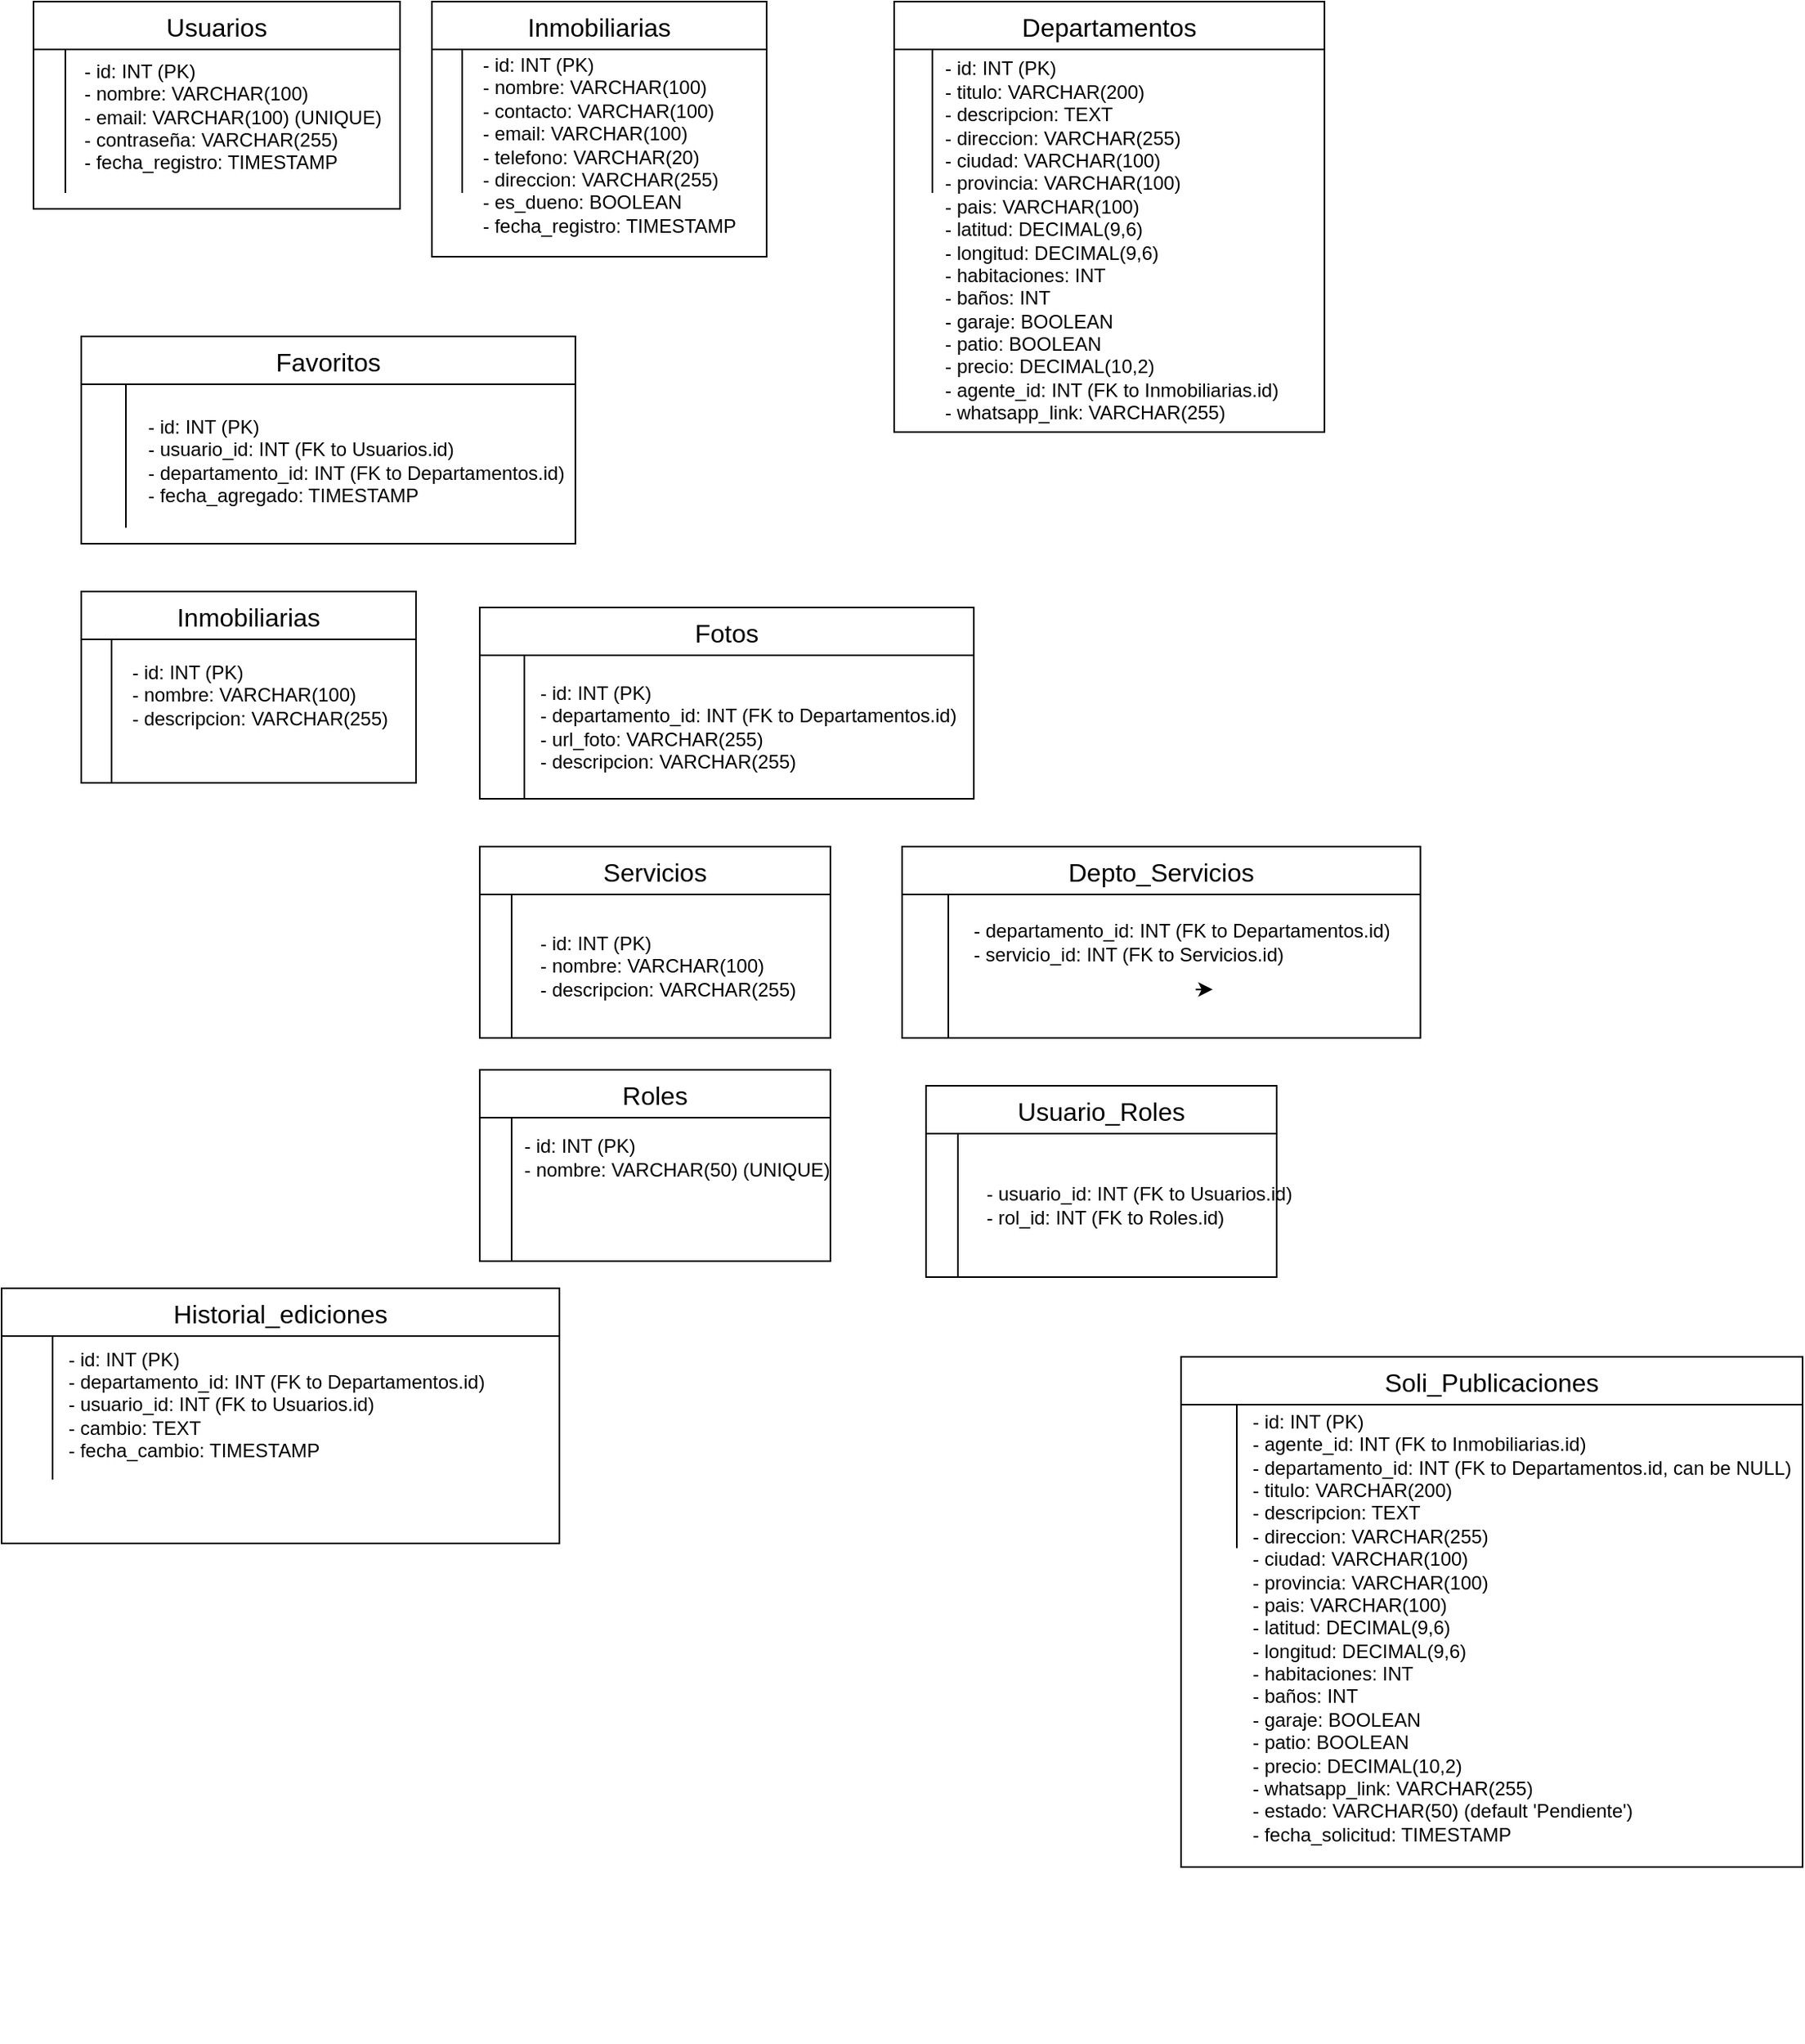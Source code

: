 <mxfile version="24.4.13" type="github">
  <diagram name="Página-1" id="FBLGv1hv-2mMswPloxH5">
    <mxGraphModel dx="464" dy="526" grid="1" gridSize="10" guides="1" tooltips="1" connect="1" arrows="1" fold="1" page="1" pageScale="1" pageWidth="1169" pageHeight="1654" math="0" shadow="0">
      <root>
        <mxCell id="0" />
        <mxCell id="1" parent="0" />
        <mxCell id="qOKPLslwm29kg5f4DnjJ-23" value="" style="group" vertex="1" connectable="0" parent="1">
          <mxGeometry x="40" y="20" width="230" height="130" as="geometry" />
        </mxCell>
        <mxCell id="qOKPLslwm29kg5f4DnjJ-2" value="Usuarios" style="shape=table;startSize=30;container=1;collapsible=0;childLayout=tableLayout;fixedRows=1;rowLines=0;fontStyle=0;strokeColor=default;fontSize=16;" vertex="1" parent="qOKPLslwm29kg5f4DnjJ-23">
          <mxGeometry width="230" height="130" as="geometry" />
        </mxCell>
        <mxCell id="qOKPLslwm29kg5f4DnjJ-3" value="" style="shape=tableRow;horizontal=0;startSize=0;swimlaneHead=0;swimlaneBody=0;top=0;left=0;bottom=0;right=0;collapsible=0;dropTarget=0;fillColor=none;points=[[0,0.5],[1,0.5]];portConstraint=eastwest;strokeColor=inherit;fontSize=16;" vertex="1" parent="qOKPLslwm29kg5f4DnjJ-2">
          <mxGeometry y="30" width="230" height="30" as="geometry" />
        </mxCell>
        <mxCell id="qOKPLslwm29kg5f4DnjJ-4" value="" style="shape=partialRectangle;html=1;whiteSpace=wrap;connectable=0;fillColor=none;top=0;left=0;bottom=0;right=0;overflow=hidden;pointerEvents=1;strokeColor=inherit;fontSize=16;" vertex="1" parent="qOKPLslwm29kg5f4DnjJ-3">
          <mxGeometry width="20" height="30" as="geometry">
            <mxRectangle width="20" height="30" as="alternateBounds" />
          </mxGeometry>
        </mxCell>
        <mxCell id="qOKPLslwm29kg5f4DnjJ-5" value="" style="shape=partialRectangle;html=1;whiteSpace=wrap;connectable=0;fillColor=none;top=0;left=0;bottom=0;right=0;align=left;spacingLeft=6;overflow=hidden;strokeColor=inherit;fontSize=16;" vertex="1" parent="qOKPLslwm29kg5f4DnjJ-3">
          <mxGeometry x="20" width="210" height="30" as="geometry">
            <mxRectangle width="210" height="30" as="alternateBounds" />
          </mxGeometry>
        </mxCell>
        <mxCell id="qOKPLslwm29kg5f4DnjJ-6" value="" style="shape=tableRow;horizontal=0;startSize=0;swimlaneHead=0;swimlaneBody=0;top=0;left=0;bottom=0;right=0;collapsible=0;dropTarget=0;fillColor=none;points=[[0,0.5],[1,0.5]];portConstraint=eastwest;strokeColor=inherit;fontSize=16;" vertex="1" parent="qOKPLslwm29kg5f4DnjJ-2">
          <mxGeometry y="60" width="230" height="30" as="geometry" />
        </mxCell>
        <mxCell id="qOKPLslwm29kg5f4DnjJ-7" value="" style="shape=partialRectangle;html=1;whiteSpace=wrap;connectable=0;fillColor=none;top=0;left=0;bottom=0;right=0;overflow=hidden;strokeColor=inherit;fontSize=16;" vertex="1" parent="qOKPLslwm29kg5f4DnjJ-6">
          <mxGeometry width="20" height="30" as="geometry">
            <mxRectangle width="20" height="30" as="alternateBounds" />
          </mxGeometry>
        </mxCell>
        <mxCell id="qOKPLslwm29kg5f4DnjJ-8" value="" style="shape=partialRectangle;html=1;whiteSpace=wrap;connectable=0;fillColor=none;top=0;left=0;bottom=0;right=0;align=left;spacingLeft=6;overflow=hidden;strokeColor=inherit;fontSize=16;" vertex="1" parent="qOKPLslwm29kg5f4DnjJ-6">
          <mxGeometry x="20" width="210" height="30" as="geometry">
            <mxRectangle width="210" height="30" as="alternateBounds" />
          </mxGeometry>
        </mxCell>
        <mxCell id="qOKPLslwm29kg5f4DnjJ-9" value="" style="shape=tableRow;horizontal=0;startSize=0;swimlaneHead=0;swimlaneBody=0;top=0;left=0;bottom=0;right=0;collapsible=0;dropTarget=0;fillColor=none;points=[[0,0.5],[1,0.5]];portConstraint=eastwest;strokeColor=inherit;fontSize=16;" vertex="1" parent="qOKPLslwm29kg5f4DnjJ-2">
          <mxGeometry y="90" width="230" height="30" as="geometry" />
        </mxCell>
        <mxCell id="qOKPLslwm29kg5f4DnjJ-10" value="" style="shape=partialRectangle;html=1;whiteSpace=wrap;connectable=0;fillColor=none;top=0;left=0;bottom=0;right=0;overflow=hidden;strokeColor=inherit;fontSize=16;" vertex="1" parent="qOKPLslwm29kg5f4DnjJ-9">
          <mxGeometry width="20" height="30" as="geometry">
            <mxRectangle width="20" height="30" as="alternateBounds" />
          </mxGeometry>
        </mxCell>
        <mxCell id="qOKPLslwm29kg5f4DnjJ-11" value="" style="shape=partialRectangle;html=1;whiteSpace=wrap;connectable=0;fillColor=none;top=0;left=0;bottom=0;right=0;align=left;spacingLeft=6;overflow=hidden;strokeColor=inherit;fontSize=16;" vertex="1" parent="qOKPLslwm29kg5f4DnjJ-9">
          <mxGeometry x="20" width="210" height="30" as="geometry">
            <mxRectangle width="210" height="30" as="alternateBounds" />
          </mxGeometry>
        </mxCell>
        <mxCell id="qOKPLslwm29kg5f4DnjJ-12" value="&lt;div style=&quot;text-align: justify;&quot;&gt;&lt;br&gt;&lt;/div&gt;&lt;span class=&quot;hljs-deletion&quot;&gt;&lt;div style=&quot;text-align: justify;&quot;&gt;&lt;span style=&quot;background-color: initial;&quot;&gt;- id: INT (PK)&lt;/span&gt;&lt;/div&gt;&lt;/span&gt;&lt;span class=&quot;hljs-deletion&quot;&gt;&lt;div style=&quot;text-align: justify;&quot;&gt;&lt;span style=&quot;background-color: initial;&quot;&gt;- nombre: VARCHAR(100)&lt;/span&gt;&lt;/div&gt;&lt;/span&gt;&lt;span class=&quot;hljs-deletion&quot;&gt;&lt;div style=&quot;text-align: justify;&quot;&gt;&lt;span style=&quot;background-color: initial;&quot;&gt;- email: VARCHAR(100) (UNIQUE)&lt;/span&gt;&lt;/div&gt;&lt;/span&gt;&lt;span class=&quot;hljs-deletion&quot;&gt;&lt;div style=&quot;text-align: justify;&quot;&gt;&lt;span style=&quot;background-color: initial;&quot;&gt;- contraseña: VARCHAR(255)&lt;/span&gt;&lt;/div&gt;&lt;/span&gt;&lt;span class=&quot;hljs-deletion&quot;&gt;&lt;div style=&quot;text-align: justify;&quot;&gt;&lt;span style=&quot;background-color: initial;&quot;&gt;- fecha_registro: TIMESTAMP&lt;/span&gt;&lt;/div&gt;&lt;/span&gt;" style="text;html=1;align=left;verticalAlign=middle;whiteSpace=wrap;rounded=0;" vertex="1" parent="qOKPLslwm29kg5f4DnjJ-23">
          <mxGeometry x="30" y="15" width="190" height="100" as="geometry" />
        </mxCell>
        <mxCell id="qOKPLslwm29kg5f4DnjJ-24" value="" style="group" vertex="1" connectable="0" parent="1">
          <mxGeometry x="290" y="20" width="210" height="260" as="geometry" />
        </mxCell>
        <mxCell id="qOKPLslwm29kg5f4DnjJ-36" value="" style="group" vertex="1" connectable="0" parent="qOKPLslwm29kg5f4DnjJ-24">
          <mxGeometry width="210" height="160" as="geometry" />
        </mxCell>
        <mxCell id="qOKPLslwm29kg5f4DnjJ-25" value="Inmobiliarias" style="shape=table;startSize=30;container=1;collapsible=0;childLayout=tableLayout;fixedRows=1;rowLines=0;fontStyle=0;strokeColor=default;fontSize=16;" vertex="1" parent="qOKPLslwm29kg5f4DnjJ-36">
          <mxGeometry width="210" height="160" as="geometry" />
        </mxCell>
        <mxCell id="qOKPLslwm29kg5f4DnjJ-26" value="" style="shape=tableRow;horizontal=0;startSize=0;swimlaneHead=0;swimlaneBody=0;top=0;left=0;bottom=0;right=0;collapsible=0;dropTarget=0;fillColor=none;points=[[0,0.5],[1,0.5]];portConstraint=eastwest;strokeColor=inherit;fontSize=16;" vertex="1" parent="qOKPLslwm29kg5f4DnjJ-25">
          <mxGeometry y="30" width="210" height="30" as="geometry" />
        </mxCell>
        <mxCell id="qOKPLslwm29kg5f4DnjJ-27" value="" style="shape=partialRectangle;html=1;whiteSpace=wrap;connectable=0;fillColor=none;top=0;left=0;bottom=0;right=0;overflow=hidden;pointerEvents=1;strokeColor=inherit;fontSize=16;" vertex="1" parent="qOKPLslwm29kg5f4DnjJ-26">
          <mxGeometry width="19" height="30" as="geometry">
            <mxRectangle width="19" height="30" as="alternateBounds" />
          </mxGeometry>
        </mxCell>
        <mxCell id="qOKPLslwm29kg5f4DnjJ-28" value="" style="shape=partialRectangle;html=1;whiteSpace=wrap;connectable=0;fillColor=none;top=0;left=0;bottom=0;right=0;align=left;spacingLeft=6;overflow=hidden;strokeColor=inherit;fontSize=16;" vertex="1" parent="qOKPLslwm29kg5f4DnjJ-26">
          <mxGeometry x="19" width="191" height="30" as="geometry">
            <mxRectangle width="191" height="30" as="alternateBounds" />
          </mxGeometry>
        </mxCell>
        <mxCell id="qOKPLslwm29kg5f4DnjJ-29" value="" style="shape=tableRow;horizontal=0;startSize=0;swimlaneHead=0;swimlaneBody=0;top=0;left=0;bottom=0;right=0;collapsible=0;dropTarget=0;fillColor=none;points=[[0,0.5],[1,0.5]];portConstraint=eastwest;strokeColor=inherit;fontSize=16;" vertex="1" parent="qOKPLslwm29kg5f4DnjJ-25">
          <mxGeometry y="60" width="210" height="30" as="geometry" />
        </mxCell>
        <mxCell id="qOKPLslwm29kg5f4DnjJ-30" value="" style="shape=partialRectangle;html=1;whiteSpace=wrap;connectable=0;fillColor=none;top=0;left=0;bottom=0;right=0;overflow=hidden;strokeColor=inherit;fontSize=16;" vertex="1" parent="qOKPLslwm29kg5f4DnjJ-29">
          <mxGeometry width="19" height="30" as="geometry">
            <mxRectangle width="19" height="30" as="alternateBounds" />
          </mxGeometry>
        </mxCell>
        <mxCell id="qOKPLslwm29kg5f4DnjJ-31" value="" style="shape=partialRectangle;html=1;whiteSpace=wrap;connectable=0;fillColor=none;top=0;left=0;bottom=0;right=0;align=left;spacingLeft=6;overflow=hidden;strokeColor=inherit;fontSize=16;" vertex="1" parent="qOKPLslwm29kg5f4DnjJ-29">
          <mxGeometry x="19" width="191" height="30" as="geometry">
            <mxRectangle width="191" height="30" as="alternateBounds" />
          </mxGeometry>
        </mxCell>
        <mxCell id="qOKPLslwm29kg5f4DnjJ-32" value="" style="shape=tableRow;horizontal=0;startSize=0;swimlaneHead=0;swimlaneBody=0;top=0;left=0;bottom=0;right=0;collapsible=0;dropTarget=0;fillColor=none;points=[[0,0.5],[1,0.5]];portConstraint=eastwest;strokeColor=inherit;fontSize=16;" vertex="1" parent="qOKPLslwm29kg5f4DnjJ-25">
          <mxGeometry y="90" width="210" height="30" as="geometry" />
        </mxCell>
        <mxCell id="qOKPLslwm29kg5f4DnjJ-33" value="" style="shape=partialRectangle;html=1;whiteSpace=wrap;connectable=0;fillColor=none;top=0;left=0;bottom=0;right=0;overflow=hidden;strokeColor=inherit;fontSize=16;" vertex="1" parent="qOKPLslwm29kg5f4DnjJ-32">
          <mxGeometry width="19" height="30" as="geometry">
            <mxRectangle width="19" height="30" as="alternateBounds" />
          </mxGeometry>
        </mxCell>
        <mxCell id="qOKPLslwm29kg5f4DnjJ-34" value="" style="shape=partialRectangle;html=1;whiteSpace=wrap;connectable=0;fillColor=none;top=0;left=0;bottom=0;right=0;align=left;spacingLeft=6;overflow=hidden;strokeColor=inherit;fontSize=16;" vertex="1" parent="qOKPLslwm29kg5f4DnjJ-32">
          <mxGeometry x="19" width="191" height="30" as="geometry">
            <mxRectangle width="191" height="30" as="alternateBounds" />
          </mxGeometry>
        </mxCell>
        <mxCell id="qOKPLslwm29kg5f4DnjJ-35" value="&lt;div style=&quot;text-align: justify;&quot;&gt;&lt;span class=&quot;hljs-deletion&quot;&gt;- id: INT (PK)&lt;/span&gt;&lt;br/&gt;&lt;span class=&quot;hljs-deletion&quot;&gt;- nombre: VARCHAR(100)&lt;/span&gt;&lt;br/&gt;&lt;span class=&quot;hljs-deletion&quot;&gt;- contacto: VARCHAR(100)&lt;/span&gt;&lt;br/&gt;&lt;span class=&quot;hljs-deletion&quot;&gt;- email: VARCHAR(100)&lt;/span&gt;&lt;br/&gt;&lt;span class=&quot;hljs-deletion&quot;&gt;- telefono: VARCHAR(20)&lt;/span&gt;&lt;br/&gt;&lt;span class=&quot;hljs-deletion&quot;&gt;- direccion: VARCHAR(255)&lt;/span&gt;&lt;br/&gt;&lt;span class=&quot;hljs-deletion&quot;&gt;- es_dueno: BOOLEAN&lt;/span&gt;&lt;br/&gt;&lt;span class=&quot;hljs-deletion&quot;&gt;- fecha_registro: TIMESTAMP&lt;/span&gt;&lt;br&gt;&lt;/div&gt;" style="text;html=1;align=left;verticalAlign=middle;whiteSpace=wrap;rounded=0;" vertex="1" parent="qOKPLslwm29kg5f4DnjJ-36">
          <mxGeometry x="30.001" y="30" width="173.478" height="120" as="geometry" />
        </mxCell>
        <mxCell id="qOKPLslwm29kg5f4DnjJ-37" value="" style="group" vertex="1" connectable="0" parent="1">
          <mxGeometry x="580" y="20" width="270" height="370" as="geometry" />
        </mxCell>
        <mxCell id="qOKPLslwm29kg5f4DnjJ-49" value="" style="group" vertex="1" connectable="0" parent="qOKPLslwm29kg5f4DnjJ-37">
          <mxGeometry width="270" height="280" as="geometry" />
        </mxCell>
        <mxCell id="qOKPLslwm29kg5f4DnjJ-38" value="Departamentos" style="shape=table;startSize=30;container=1;collapsible=0;childLayout=tableLayout;fixedRows=1;rowLines=0;fontStyle=0;strokeColor=default;fontSize=16;" vertex="1" parent="qOKPLslwm29kg5f4DnjJ-49">
          <mxGeometry width="270" height="270" as="geometry" />
        </mxCell>
        <mxCell id="qOKPLslwm29kg5f4DnjJ-39" value="" style="shape=tableRow;horizontal=0;startSize=0;swimlaneHead=0;swimlaneBody=0;top=0;left=0;bottom=0;right=0;collapsible=0;dropTarget=0;fillColor=none;points=[[0,0.5],[1,0.5]];portConstraint=eastwest;strokeColor=inherit;fontSize=16;" vertex="1" parent="qOKPLslwm29kg5f4DnjJ-38">
          <mxGeometry y="30" width="270" height="30" as="geometry" />
        </mxCell>
        <mxCell id="qOKPLslwm29kg5f4DnjJ-40" value="" style="shape=partialRectangle;html=1;whiteSpace=wrap;connectable=0;fillColor=none;top=0;left=0;bottom=0;right=0;overflow=hidden;pointerEvents=1;strokeColor=inherit;fontSize=16;" vertex="1" parent="qOKPLslwm29kg5f4DnjJ-39">
          <mxGeometry width="24" height="30" as="geometry">
            <mxRectangle width="24" height="30" as="alternateBounds" />
          </mxGeometry>
        </mxCell>
        <mxCell id="qOKPLslwm29kg5f4DnjJ-41" value="" style="shape=partialRectangle;html=1;whiteSpace=wrap;connectable=0;fillColor=none;top=0;left=0;bottom=0;right=0;align=left;spacingLeft=6;overflow=hidden;strokeColor=inherit;fontSize=16;" vertex="1" parent="qOKPLslwm29kg5f4DnjJ-39">
          <mxGeometry x="24" width="246" height="30" as="geometry">
            <mxRectangle width="246" height="30" as="alternateBounds" />
          </mxGeometry>
        </mxCell>
        <mxCell id="qOKPLslwm29kg5f4DnjJ-42" value="" style="shape=tableRow;horizontal=0;startSize=0;swimlaneHead=0;swimlaneBody=0;top=0;left=0;bottom=0;right=0;collapsible=0;dropTarget=0;fillColor=none;points=[[0,0.5],[1,0.5]];portConstraint=eastwest;strokeColor=inherit;fontSize=16;" vertex="1" parent="qOKPLslwm29kg5f4DnjJ-38">
          <mxGeometry y="60" width="270" height="30" as="geometry" />
        </mxCell>
        <mxCell id="qOKPLslwm29kg5f4DnjJ-43" value="" style="shape=partialRectangle;html=1;whiteSpace=wrap;connectable=0;fillColor=none;top=0;left=0;bottom=0;right=0;overflow=hidden;strokeColor=inherit;fontSize=16;" vertex="1" parent="qOKPLslwm29kg5f4DnjJ-42">
          <mxGeometry width="24" height="30" as="geometry">
            <mxRectangle width="24" height="30" as="alternateBounds" />
          </mxGeometry>
        </mxCell>
        <mxCell id="qOKPLslwm29kg5f4DnjJ-44" value="" style="shape=partialRectangle;html=1;whiteSpace=wrap;connectable=0;fillColor=none;top=0;left=0;bottom=0;right=0;align=left;spacingLeft=6;overflow=hidden;strokeColor=inherit;fontSize=16;" vertex="1" parent="qOKPLslwm29kg5f4DnjJ-42">
          <mxGeometry x="24" width="246" height="30" as="geometry">
            <mxRectangle width="246" height="30" as="alternateBounds" />
          </mxGeometry>
        </mxCell>
        <mxCell id="qOKPLslwm29kg5f4DnjJ-45" value="" style="shape=tableRow;horizontal=0;startSize=0;swimlaneHead=0;swimlaneBody=0;top=0;left=0;bottom=0;right=0;collapsible=0;dropTarget=0;fillColor=none;points=[[0,0.5],[1,0.5]];portConstraint=eastwest;strokeColor=inherit;fontSize=16;" vertex="1" parent="qOKPLslwm29kg5f4DnjJ-38">
          <mxGeometry y="90" width="270" height="30" as="geometry" />
        </mxCell>
        <mxCell id="qOKPLslwm29kg5f4DnjJ-46" value="" style="shape=partialRectangle;html=1;whiteSpace=wrap;connectable=0;fillColor=none;top=0;left=0;bottom=0;right=0;overflow=hidden;strokeColor=inherit;fontSize=16;" vertex="1" parent="qOKPLslwm29kg5f4DnjJ-45">
          <mxGeometry width="24" height="30" as="geometry">
            <mxRectangle width="24" height="30" as="alternateBounds" />
          </mxGeometry>
        </mxCell>
        <mxCell id="qOKPLslwm29kg5f4DnjJ-47" value="" style="shape=partialRectangle;html=1;whiteSpace=wrap;connectable=0;fillColor=none;top=0;left=0;bottom=0;right=0;align=left;spacingLeft=6;overflow=hidden;strokeColor=inherit;fontSize=16;" vertex="1" parent="qOKPLslwm29kg5f4DnjJ-45">
          <mxGeometry x="24" width="246" height="30" as="geometry">
            <mxRectangle width="246" height="30" as="alternateBounds" />
          </mxGeometry>
        </mxCell>
        <mxCell id="qOKPLslwm29kg5f4DnjJ-48" value="&lt;div style=&quot;text-align: justify;&quot;&gt;&lt;span class=&quot;hljs-deletion&quot;&gt;- id: INT (PK)&lt;/span&gt;&lt;br/&gt;&lt;span class=&quot;hljs-deletion&quot;&gt;- titulo: VARCHAR(200)&lt;/span&gt;&lt;br/&gt;&lt;span class=&quot;hljs-deletion&quot;&gt;- descripcion: TEXT&lt;/span&gt;&lt;br/&gt;&lt;span class=&quot;hljs-deletion&quot;&gt;- direccion: VARCHAR(255)&lt;/span&gt;&lt;br/&gt;&lt;span class=&quot;hljs-deletion&quot;&gt;- ciudad: VARCHAR(100)&lt;/span&gt;&lt;br/&gt;&lt;span class=&quot;hljs-deletion&quot;&gt;- provincia: VARCHAR(100)&lt;/span&gt;&lt;br/&gt;&lt;span class=&quot;hljs-deletion&quot;&gt;- pais: VARCHAR(100)&lt;/span&gt;&lt;br/&gt;&lt;span class=&quot;hljs-deletion&quot;&gt;- latitud: DECIMAL(9,6)&lt;/span&gt;&lt;br/&gt;&lt;span class=&quot;hljs-deletion&quot;&gt;- longitud: DECIMAL(9,6)&lt;/span&gt;&lt;br/&gt;&lt;span class=&quot;hljs-deletion&quot;&gt;- habitaciones: INT&lt;/span&gt;&lt;br/&gt;&lt;span class=&quot;hljs-deletion&quot;&gt;- baños: INT&lt;/span&gt;&lt;br/&gt;&lt;span class=&quot;hljs-deletion&quot;&gt;- garaje: BOOLEAN&lt;/span&gt;&lt;br/&gt;&lt;span class=&quot;hljs-deletion&quot;&gt;- patio: BOOLEAN&lt;/span&gt;&lt;br/&gt;&lt;span class=&quot;hljs-deletion&quot;&gt;- precio: DECIMAL(10,2)&lt;/span&gt;&lt;br/&gt;&lt;span class=&quot;hljs-deletion&quot;&gt;- agente_id: INT (FK to Inmobiliarias.id)&lt;/span&gt;&lt;br/&gt;&lt;span class=&quot;hljs-deletion&quot;&gt;- whatsapp_link: VARCHAR(255)&lt;/span&gt;&lt;br&gt;&lt;/div&gt;" style="text;html=1;align=left;verticalAlign=middle;whiteSpace=wrap;rounded=0;" vertex="1" parent="qOKPLslwm29kg5f4DnjJ-49">
          <mxGeometry x="30" y="20" width="240" height="260" as="geometry" />
        </mxCell>
        <mxCell id="qOKPLslwm29kg5f4DnjJ-50" value="" style="group" vertex="1" connectable="0" parent="1">
          <mxGeometry x="70" y="230" width="370" height="180" as="geometry" />
        </mxCell>
        <mxCell id="qOKPLslwm29kg5f4DnjJ-51" value="Favoritos" style="shape=table;startSize=30;container=1;collapsible=0;childLayout=tableLayout;fixedRows=1;rowLines=0;fontStyle=0;strokeColor=default;fontSize=16;" vertex="1" parent="qOKPLslwm29kg5f4DnjJ-50">
          <mxGeometry width="310" height="130" as="geometry" />
        </mxCell>
        <mxCell id="qOKPLslwm29kg5f4DnjJ-52" value="" style="shape=tableRow;horizontal=0;startSize=0;swimlaneHead=0;swimlaneBody=0;top=0;left=0;bottom=0;right=0;collapsible=0;dropTarget=0;fillColor=none;points=[[0,0.5],[1,0.5]];portConstraint=eastwest;strokeColor=inherit;fontSize=16;" vertex="1" parent="qOKPLslwm29kg5f4DnjJ-51">
          <mxGeometry y="30" width="310" height="30" as="geometry" />
        </mxCell>
        <mxCell id="qOKPLslwm29kg5f4DnjJ-53" value="" style="shape=partialRectangle;html=1;whiteSpace=wrap;connectable=0;fillColor=none;top=0;left=0;bottom=0;right=0;overflow=hidden;pointerEvents=1;strokeColor=inherit;fontSize=16;" vertex="1" parent="qOKPLslwm29kg5f4DnjJ-52">
          <mxGeometry width="28" height="30" as="geometry">
            <mxRectangle width="28" height="30" as="alternateBounds" />
          </mxGeometry>
        </mxCell>
        <mxCell id="qOKPLslwm29kg5f4DnjJ-54" value="" style="shape=partialRectangle;html=1;whiteSpace=wrap;connectable=0;fillColor=none;top=0;left=0;bottom=0;right=0;align=left;spacingLeft=6;overflow=hidden;strokeColor=inherit;fontSize=16;" vertex="1" parent="qOKPLslwm29kg5f4DnjJ-52">
          <mxGeometry x="28" width="282" height="30" as="geometry">
            <mxRectangle width="282" height="30" as="alternateBounds" />
          </mxGeometry>
        </mxCell>
        <mxCell id="qOKPLslwm29kg5f4DnjJ-55" value="" style="shape=tableRow;horizontal=0;startSize=0;swimlaneHead=0;swimlaneBody=0;top=0;left=0;bottom=0;right=0;collapsible=0;dropTarget=0;fillColor=none;points=[[0,0.5],[1,0.5]];portConstraint=eastwest;strokeColor=inherit;fontSize=16;" vertex="1" parent="qOKPLslwm29kg5f4DnjJ-51">
          <mxGeometry y="60" width="310" height="30" as="geometry" />
        </mxCell>
        <mxCell id="qOKPLslwm29kg5f4DnjJ-56" value="" style="shape=partialRectangle;html=1;whiteSpace=wrap;connectable=0;fillColor=none;top=0;left=0;bottom=0;right=0;overflow=hidden;strokeColor=inherit;fontSize=16;" vertex="1" parent="qOKPLslwm29kg5f4DnjJ-55">
          <mxGeometry width="28" height="30" as="geometry">
            <mxRectangle width="28" height="30" as="alternateBounds" />
          </mxGeometry>
        </mxCell>
        <mxCell id="qOKPLslwm29kg5f4DnjJ-57" value="" style="shape=partialRectangle;html=1;whiteSpace=wrap;connectable=0;fillColor=none;top=0;left=0;bottom=0;right=0;align=left;spacingLeft=6;overflow=hidden;strokeColor=inherit;fontSize=16;" vertex="1" parent="qOKPLslwm29kg5f4DnjJ-55">
          <mxGeometry x="28" width="282" height="30" as="geometry">
            <mxRectangle width="282" height="30" as="alternateBounds" />
          </mxGeometry>
        </mxCell>
        <mxCell id="qOKPLslwm29kg5f4DnjJ-58" value="" style="shape=tableRow;horizontal=0;startSize=0;swimlaneHead=0;swimlaneBody=0;top=0;left=0;bottom=0;right=0;collapsible=0;dropTarget=0;fillColor=none;points=[[0,0.5],[1,0.5]];portConstraint=eastwest;strokeColor=inherit;fontSize=16;" vertex="1" parent="qOKPLslwm29kg5f4DnjJ-51">
          <mxGeometry y="90" width="310" height="30" as="geometry" />
        </mxCell>
        <mxCell id="qOKPLslwm29kg5f4DnjJ-59" value="" style="shape=partialRectangle;html=1;whiteSpace=wrap;connectable=0;fillColor=none;top=0;left=0;bottom=0;right=0;overflow=hidden;strokeColor=inherit;fontSize=16;" vertex="1" parent="qOKPLslwm29kg5f4DnjJ-58">
          <mxGeometry width="28" height="30" as="geometry">
            <mxRectangle width="28" height="30" as="alternateBounds" />
          </mxGeometry>
        </mxCell>
        <mxCell id="qOKPLslwm29kg5f4DnjJ-60" value="" style="shape=partialRectangle;html=1;whiteSpace=wrap;connectable=0;fillColor=none;top=0;left=0;bottom=0;right=0;align=left;spacingLeft=6;overflow=hidden;strokeColor=inherit;fontSize=16;" vertex="1" parent="qOKPLslwm29kg5f4DnjJ-58">
          <mxGeometry x="28" width="282" height="30" as="geometry">
            <mxRectangle width="282" height="30" as="alternateBounds" />
          </mxGeometry>
        </mxCell>
        <mxCell id="qOKPLslwm29kg5f4DnjJ-61" value="&lt;div style=&quot;text-align: justify;&quot;&gt;&lt;span class=&quot;hljs-deletion&quot;&gt;- id: INT (PK)&lt;/span&gt;&lt;br/&gt;&lt;span class=&quot;hljs-deletion&quot;&gt;- usuario_id: INT (FK to Usuarios.id)&lt;/span&gt;&lt;br/&gt;&lt;span class=&quot;hljs-deletion&quot;&gt;- departamento_id: INT (FK to Departamentos.id)&lt;/span&gt;&lt;br/&gt;&lt;span class=&quot;hljs-deletion&quot;&gt;- fecha_agregado: TIMESTAMP&lt;/span&gt;&lt;br&gt;&lt;/div&gt;" style="text;html=1;align=left;verticalAlign=middle;whiteSpace=wrap;rounded=0;" vertex="1" parent="qOKPLslwm29kg5f4DnjJ-50">
          <mxGeometry x="40" y="10" width="270" height="135" as="geometry" />
        </mxCell>
        <mxCell id="qOKPLslwm29kg5f4DnjJ-62" value="" style="group" vertex="1" connectable="0" parent="1">
          <mxGeometry x="320" y="400" width="360" height="120" as="geometry" />
        </mxCell>
        <mxCell id="qOKPLslwm29kg5f4DnjJ-63" value="Fotos" style="shape=table;startSize=30;container=1;collapsible=0;childLayout=tableLayout;fixedRows=1;rowLines=0;fontStyle=0;strokeColor=default;fontSize=16;" vertex="1" parent="qOKPLslwm29kg5f4DnjJ-62">
          <mxGeometry width="310.0" height="120" as="geometry" />
        </mxCell>
        <mxCell id="qOKPLslwm29kg5f4DnjJ-64" value="" style="shape=tableRow;horizontal=0;startSize=0;swimlaneHead=0;swimlaneBody=0;top=0;left=0;bottom=0;right=0;collapsible=0;dropTarget=0;fillColor=none;points=[[0,0.5],[1,0.5]];portConstraint=eastwest;strokeColor=inherit;fontSize=16;" vertex="1" parent="qOKPLslwm29kg5f4DnjJ-63">
          <mxGeometry y="30" width="310.0" height="30" as="geometry" />
        </mxCell>
        <mxCell id="qOKPLslwm29kg5f4DnjJ-65" value="" style="shape=partialRectangle;html=1;whiteSpace=wrap;connectable=0;fillColor=none;top=0;left=0;bottom=0;right=0;overflow=hidden;pointerEvents=1;strokeColor=inherit;fontSize=16;" vertex="1" parent="qOKPLslwm29kg5f4DnjJ-64">
          <mxGeometry width="28" height="30" as="geometry">
            <mxRectangle width="28" height="30" as="alternateBounds" />
          </mxGeometry>
        </mxCell>
        <mxCell id="qOKPLslwm29kg5f4DnjJ-66" value="" style="shape=partialRectangle;html=1;whiteSpace=wrap;connectable=0;fillColor=none;top=0;left=0;bottom=0;right=0;align=left;spacingLeft=6;overflow=hidden;strokeColor=inherit;fontSize=16;" vertex="1" parent="qOKPLslwm29kg5f4DnjJ-64">
          <mxGeometry x="28" width="282" height="30" as="geometry">
            <mxRectangle width="282" height="30" as="alternateBounds" />
          </mxGeometry>
        </mxCell>
        <mxCell id="qOKPLslwm29kg5f4DnjJ-67" value="" style="shape=tableRow;horizontal=0;startSize=0;swimlaneHead=0;swimlaneBody=0;top=0;left=0;bottom=0;right=0;collapsible=0;dropTarget=0;fillColor=none;points=[[0,0.5],[1,0.5]];portConstraint=eastwest;strokeColor=inherit;fontSize=16;" vertex="1" parent="qOKPLslwm29kg5f4DnjJ-63">
          <mxGeometry y="60" width="310.0" height="30" as="geometry" />
        </mxCell>
        <mxCell id="qOKPLslwm29kg5f4DnjJ-68" value="" style="shape=partialRectangle;html=1;whiteSpace=wrap;connectable=0;fillColor=none;top=0;left=0;bottom=0;right=0;overflow=hidden;strokeColor=inherit;fontSize=16;" vertex="1" parent="qOKPLslwm29kg5f4DnjJ-67">
          <mxGeometry width="28" height="30" as="geometry">
            <mxRectangle width="28" height="30" as="alternateBounds" />
          </mxGeometry>
        </mxCell>
        <mxCell id="qOKPLslwm29kg5f4DnjJ-69" value="" style="shape=partialRectangle;html=1;whiteSpace=wrap;connectable=0;fillColor=none;top=0;left=0;bottom=0;right=0;align=left;spacingLeft=6;overflow=hidden;strokeColor=inherit;fontSize=16;" vertex="1" parent="qOKPLslwm29kg5f4DnjJ-67">
          <mxGeometry x="28" width="282" height="30" as="geometry">
            <mxRectangle width="282" height="30" as="alternateBounds" />
          </mxGeometry>
        </mxCell>
        <mxCell id="qOKPLslwm29kg5f4DnjJ-70" value="" style="shape=tableRow;horizontal=0;startSize=0;swimlaneHead=0;swimlaneBody=0;top=0;left=0;bottom=0;right=0;collapsible=0;dropTarget=0;fillColor=none;points=[[0,0.5],[1,0.5]];portConstraint=eastwest;strokeColor=inherit;fontSize=16;" vertex="1" parent="qOKPLslwm29kg5f4DnjJ-63">
          <mxGeometry y="90" width="310.0" height="30" as="geometry" />
        </mxCell>
        <mxCell id="qOKPLslwm29kg5f4DnjJ-71" value="" style="shape=partialRectangle;html=1;whiteSpace=wrap;connectable=0;fillColor=none;top=0;left=0;bottom=0;right=0;overflow=hidden;strokeColor=inherit;fontSize=16;" vertex="1" parent="qOKPLslwm29kg5f4DnjJ-70">
          <mxGeometry width="28" height="30" as="geometry">
            <mxRectangle width="28" height="30" as="alternateBounds" />
          </mxGeometry>
        </mxCell>
        <mxCell id="qOKPLslwm29kg5f4DnjJ-72" value="" style="shape=partialRectangle;html=1;whiteSpace=wrap;connectable=0;fillColor=none;top=0;left=0;bottom=0;right=0;align=left;spacingLeft=6;overflow=hidden;strokeColor=inherit;fontSize=16;" vertex="1" parent="qOKPLslwm29kg5f4DnjJ-70">
          <mxGeometry x="28" width="282" height="30" as="geometry">
            <mxRectangle width="282" height="30" as="alternateBounds" />
          </mxGeometry>
        </mxCell>
        <mxCell id="qOKPLslwm29kg5f4DnjJ-73" value="&lt;div style=&quot;text-align: justify;&quot;&gt;&lt;span class=&quot;hljs-deletion&quot;&gt;- id: INT (PK)&lt;/span&gt;&lt;br/&gt;&lt;span class=&quot;hljs-deletion&quot;&gt;- departamento_id: INT (FK to Departamentos.id)&lt;/span&gt;&lt;br/&gt;&lt;span class=&quot;hljs-deletion&quot;&gt;- url_foto: VARCHAR(255)&lt;/span&gt;&lt;br/&gt;&lt;span class=&quot;hljs-deletion&quot;&gt;- descripcion: VARCHAR(255)&lt;/span&gt;&lt;br&gt;&lt;/div&gt;" style="text;html=1;align=left;verticalAlign=middle;whiteSpace=wrap;rounded=0;" vertex="1" parent="qOKPLslwm29kg5f4DnjJ-62">
          <mxGeometry x="35.71" y="30" width="268.57" height="90" as="geometry" />
        </mxCell>
        <mxCell id="qOKPLslwm29kg5f4DnjJ-75" value="" style="group" vertex="1" connectable="0" parent="1">
          <mxGeometry x="70" y="390" width="210" height="160" as="geometry" />
        </mxCell>
        <mxCell id="qOKPLslwm29kg5f4DnjJ-76" value="Inmobiliarias" style="shape=table;startSize=30;container=1;collapsible=0;childLayout=tableLayout;fixedRows=1;rowLines=0;fontStyle=0;strokeColor=default;fontSize=16;" vertex="1" parent="qOKPLslwm29kg5f4DnjJ-75">
          <mxGeometry width="210" height="120" as="geometry" />
        </mxCell>
        <mxCell id="qOKPLslwm29kg5f4DnjJ-77" value="" style="shape=tableRow;horizontal=0;startSize=0;swimlaneHead=0;swimlaneBody=0;top=0;left=0;bottom=0;right=0;collapsible=0;dropTarget=0;fillColor=none;points=[[0,0.5],[1,0.5]];portConstraint=eastwest;strokeColor=inherit;fontSize=16;" vertex="1" parent="qOKPLslwm29kg5f4DnjJ-76">
          <mxGeometry y="30" width="210" height="30" as="geometry" />
        </mxCell>
        <mxCell id="qOKPLslwm29kg5f4DnjJ-78" value="" style="shape=partialRectangle;html=1;whiteSpace=wrap;connectable=0;fillColor=none;top=0;left=0;bottom=0;right=0;overflow=hidden;pointerEvents=1;strokeColor=inherit;fontSize=16;" vertex="1" parent="qOKPLslwm29kg5f4DnjJ-77">
          <mxGeometry width="19" height="30" as="geometry">
            <mxRectangle width="19" height="30" as="alternateBounds" />
          </mxGeometry>
        </mxCell>
        <mxCell id="qOKPLslwm29kg5f4DnjJ-79" value="" style="shape=partialRectangle;html=1;whiteSpace=wrap;connectable=0;fillColor=none;top=0;left=0;bottom=0;right=0;align=left;spacingLeft=6;overflow=hidden;strokeColor=inherit;fontSize=16;" vertex="1" parent="qOKPLslwm29kg5f4DnjJ-77">
          <mxGeometry x="19" width="191" height="30" as="geometry">
            <mxRectangle width="191" height="30" as="alternateBounds" />
          </mxGeometry>
        </mxCell>
        <mxCell id="qOKPLslwm29kg5f4DnjJ-80" value="" style="shape=tableRow;horizontal=0;startSize=0;swimlaneHead=0;swimlaneBody=0;top=0;left=0;bottom=0;right=0;collapsible=0;dropTarget=0;fillColor=none;points=[[0,0.5],[1,0.5]];portConstraint=eastwest;strokeColor=inherit;fontSize=16;" vertex="1" parent="qOKPLslwm29kg5f4DnjJ-76">
          <mxGeometry y="60" width="210" height="30" as="geometry" />
        </mxCell>
        <mxCell id="qOKPLslwm29kg5f4DnjJ-81" value="" style="shape=partialRectangle;html=1;whiteSpace=wrap;connectable=0;fillColor=none;top=0;left=0;bottom=0;right=0;overflow=hidden;strokeColor=inherit;fontSize=16;" vertex="1" parent="qOKPLslwm29kg5f4DnjJ-80">
          <mxGeometry width="19" height="30" as="geometry">
            <mxRectangle width="19" height="30" as="alternateBounds" />
          </mxGeometry>
        </mxCell>
        <mxCell id="qOKPLslwm29kg5f4DnjJ-82" value="" style="shape=partialRectangle;html=1;whiteSpace=wrap;connectable=0;fillColor=none;top=0;left=0;bottom=0;right=0;align=left;spacingLeft=6;overflow=hidden;strokeColor=inherit;fontSize=16;" vertex="1" parent="qOKPLslwm29kg5f4DnjJ-80">
          <mxGeometry x="19" width="191" height="30" as="geometry">
            <mxRectangle width="191" height="30" as="alternateBounds" />
          </mxGeometry>
        </mxCell>
        <mxCell id="qOKPLslwm29kg5f4DnjJ-83" value="" style="shape=tableRow;horizontal=0;startSize=0;swimlaneHead=0;swimlaneBody=0;top=0;left=0;bottom=0;right=0;collapsible=0;dropTarget=0;fillColor=none;points=[[0,0.5],[1,0.5]];portConstraint=eastwest;strokeColor=inherit;fontSize=16;" vertex="1" parent="qOKPLslwm29kg5f4DnjJ-76">
          <mxGeometry y="90" width="210" height="30" as="geometry" />
        </mxCell>
        <mxCell id="qOKPLslwm29kg5f4DnjJ-84" value="" style="shape=partialRectangle;html=1;whiteSpace=wrap;connectable=0;fillColor=none;top=0;left=0;bottom=0;right=0;overflow=hidden;strokeColor=inherit;fontSize=16;" vertex="1" parent="qOKPLslwm29kg5f4DnjJ-83">
          <mxGeometry width="19" height="30" as="geometry">
            <mxRectangle width="19" height="30" as="alternateBounds" />
          </mxGeometry>
        </mxCell>
        <mxCell id="qOKPLslwm29kg5f4DnjJ-85" value="" style="shape=partialRectangle;html=1;whiteSpace=wrap;connectable=0;fillColor=none;top=0;left=0;bottom=0;right=0;align=left;spacingLeft=6;overflow=hidden;strokeColor=inherit;fontSize=16;" vertex="1" parent="qOKPLslwm29kg5f4DnjJ-83">
          <mxGeometry x="19" width="191" height="30" as="geometry">
            <mxRectangle width="191" height="30" as="alternateBounds" />
          </mxGeometry>
        </mxCell>
        <mxCell id="qOKPLslwm29kg5f4DnjJ-86" value="&lt;div style=&quot;text-align: justify;&quot;&gt;&lt;span class=&quot;hljs-deletion&quot;&gt;- id: INT (PK)&lt;/span&gt;&lt;br/&gt;&lt;span class=&quot;hljs-deletion&quot;&gt;- nombre: VARCHAR(100)&lt;/span&gt;&lt;br/&gt;&lt;span class=&quot;hljs-deletion&quot;&gt;- descripcion: VARCHAR(255)&lt;/span&gt;&lt;br&gt;&lt;/div&gt;" style="text;html=1;align=left;verticalAlign=middle;whiteSpace=wrap;rounded=0;" vertex="1" parent="qOKPLslwm29kg5f4DnjJ-75">
          <mxGeometry x="30" y="30" width="170" height="70" as="geometry" />
        </mxCell>
        <mxCell id="qOKPLslwm29kg5f4DnjJ-98" value="" style="group" vertex="1" connectable="0" parent="1">
          <mxGeometry x="320" y="550" width="230" height="120" as="geometry" />
        </mxCell>
        <mxCell id="qOKPLslwm29kg5f4DnjJ-87" value="Servicios" style="shape=table;startSize=30;container=1;collapsible=0;childLayout=tableLayout;fixedRows=1;rowLines=0;fontStyle=0;strokeColor=default;fontSize=16;" vertex="1" parent="qOKPLslwm29kg5f4DnjJ-98">
          <mxGeometry width="220" height="120" as="geometry" />
        </mxCell>
        <mxCell id="qOKPLslwm29kg5f4DnjJ-88" value="" style="shape=tableRow;horizontal=0;startSize=0;swimlaneHead=0;swimlaneBody=0;top=0;left=0;bottom=0;right=0;collapsible=0;dropTarget=0;fillColor=none;points=[[0,0.5],[1,0.5]];portConstraint=eastwest;strokeColor=inherit;fontSize=16;" vertex="1" parent="qOKPLslwm29kg5f4DnjJ-87">
          <mxGeometry y="30" width="220" height="30" as="geometry" />
        </mxCell>
        <mxCell id="qOKPLslwm29kg5f4DnjJ-89" value="" style="shape=partialRectangle;html=1;whiteSpace=wrap;connectable=0;fillColor=none;top=0;left=0;bottom=0;right=0;overflow=hidden;pointerEvents=1;strokeColor=inherit;fontSize=16;" vertex="1" parent="qOKPLslwm29kg5f4DnjJ-88">
          <mxGeometry width="20" height="30" as="geometry">
            <mxRectangle width="20" height="30" as="alternateBounds" />
          </mxGeometry>
        </mxCell>
        <mxCell id="qOKPLslwm29kg5f4DnjJ-90" value="" style="shape=partialRectangle;html=1;whiteSpace=wrap;connectable=0;fillColor=none;top=0;left=0;bottom=0;right=0;align=left;spacingLeft=6;overflow=hidden;strokeColor=inherit;fontSize=16;" vertex="1" parent="qOKPLslwm29kg5f4DnjJ-88">
          <mxGeometry x="20" width="200" height="30" as="geometry">
            <mxRectangle width="200" height="30" as="alternateBounds" />
          </mxGeometry>
        </mxCell>
        <mxCell id="qOKPLslwm29kg5f4DnjJ-91" value="" style="shape=tableRow;horizontal=0;startSize=0;swimlaneHead=0;swimlaneBody=0;top=0;left=0;bottom=0;right=0;collapsible=0;dropTarget=0;fillColor=none;points=[[0,0.5],[1,0.5]];portConstraint=eastwest;strokeColor=inherit;fontSize=16;" vertex="1" parent="qOKPLslwm29kg5f4DnjJ-87">
          <mxGeometry y="60" width="220" height="30" as="geometry" />
        </mxCell>
        <mxCell id="qOKPLslwm29kg5f4DnjJ-92" value="" style="shape=partialRectangle;html=1;whiteSpace=wrap;connectable=0;fillColor=none;top=0;left=0;bottom=0;right=0;overflow=hidden;strokeColor=inherit;fontSize=16;" vertex="1" parent="qOKPLslwm29kg5f4DnjJ-91">
          <mxGeometry width="20" height="30" as="geometry">
            <mxRectangle width="20" height="30" as="alternateBounds" />
          </mxGeometry>
        </mxCell>
        <mxCell id="qOKPLslwm29kg5f4DnjJ-93" value="" style="shape=partialRectangle;html=1;whiteSpace=wrap;connectable=0;fillColor=none;top=0;left=0;bottom=0;right=0;align=left;spacingLeft=6;overflow=hidden;strokeColor=inherit;fontSize=16;" vertex="1" parent="qOKPLslwm29kg5f4DnjJ-91">
          <mxGeometry x="20" width="200" height="30" as="geometry">
            <mxRectangle width="200" height="30" as="alternateBounds" />
          </mxGeometry>
        </mxCell>
        <mxCell id="qOKPLslwm29kg5f4DnjJ-94" value="" style="shape=tableRow;horizontal=0;startSize=0;swimlaneHead=0;swimlaneBody=0;top=0;left=0;bottom=0;right=0;collapsible=0;dropTarget=0;fillColor=none;points=[[0,0.5],[1,0.5]];portConstraint=eastwest;strokeColor=inherit;fontSize=16;" vertex="1" parent="qOKPLslwm29kg5f4DnjJ-87">
          <mxGeometry y="90" width="220" height="30" as="geometry" />
        </mxCell>
        <mxCell id="qOKPLslwm29kg5f4DnjJ-95" value="" style="shape=partialRectangle;html=1;whiteSpace=wrap;connectable=0;fillColor=none;top=0;left=0;bottom=0;right=0;overflow=hidden;strokeColor=inherit;fontSize=16;" vertex="1" parent="qOKPLslwm29kg5f4DnjJ-94">
          <mxGeometry width="20" height="30" as="geometry">
            <mxRectangle width="20" height="30" as="alternateBounds" />
          </mxGeometry>
        </mxCell>
        <mxCell id="qOKPLslwm29kg5f4DnjJ-96" value="" style="shape=partialRectangle;html=1;whiteSpace=wrap;connectable=0;fillColor=none;top=0;left=0;bottom=0;right=0;align=left;spacingLeft=6;overflow=hidden;strokeColor=inherit;fontSize=16;" vertex="1" parent="qOKPLslwm29kg5f4DnjJ-94">
          <mxGeometry x="20" width="200" height="30" as="geometry">
            <mxRectangle width="200" height="30" as="alternateBounds" />
          </mxGeometry>
        </mxCell>
        <mxCell id="qOKPLslwm29kg5f4DnjJ-97" value="&lt;div style=&quot;text-align: justify;&quot;&gt;&lt;span class=&quot;hljs-deletion&quot;&gt;- id: INT (PK)&lt;/span&gt;&lt;br/&gt;&lt;span class=&quot;hljs-deletion&quot;&gt;- nombre: VARCHAR(100)&lt;/span&gt;&lt;br/&gt;&lt;span class=&quot;hljs-deletion&quot;&gt;- descripcion: VARCHAR(255)&lt;/span&gt;&lt;br&gt;&lt;/div&gt;" style="text;html=1;align=left;verticalAlign=middle;whiteSpace=wrap;rounded=0;" vertex="1" parent="qOKPLslwm29kg5f4DnjJ-98">
          <mxGeometry x="35.71" y="30" width="194.29" height="90" as="geometry" />
        </mxCell>
        <mxCell id="qOKPLslwm29kg5f4DnjJ-113" value="" style="group" vertex="1" connectable="0" parent="1">
          <mxGeometry x="585" y="550" width="340" height="130" as="geometry" />
        </mxCell>
        <mxCell id="qOKPLslwm29kg5f4DnjJ-114" value="Depto_Servicios" style="shape=table;startSize=30;container=1;collapsible=0;childLayout=tableLayout;fixedRows=1;rowLines=0;fontStyle=0;strokeColor=default;fontSize=16;" vertex="1" parent="qOKPLslwm29kg5f4DnjJ-113">
          <mxGeometry width="325.22" height="120" as="geometry" />
        </mxCell>
        <mxCell id="qOKPLslwm29kg5f4DnjJ-115" value="" style="shape=tableRow;horizontal=0;startSize=0;swimlaneHead=0;swimlaneBody=0;top=0;left=0;bottom=0;right=0;collapsible=0;dropTarget=0;fillColor=none;points=[[0,0.5],[1,0.5]];portConstraint=eastwest;strokeColor=inherit;fontSize=16;" vertex="1" parent="qOKPLslwm29kg5f4DnjJ-114">
          <mxGeometry y="30" width="325.22" height="30" as="geometry" />
        </mxCell>
        <mxCell id="qOKPLslwm29kg5f4DnjJ-116" value="" style="shape=partialRectangle;html=1;whiteSpace=wrap;connectable=0;fillColor=none;top=0;left=0;bottom=0;right=0;overflow=hidden;pointerEvents=1;strokeColor=inherit;fontSize=16;" vertex="1" parent="qOKPLslwm29kg5f4DnjJ-115">
          <mxGeometry width="29" height="30" as="geometry">
            <mxRectangle width="29" height="30" as="alternateBounds" />
          </mxGeometry>
        </mxCell>
        <mxCell id="qOKPLslwm29kg5f4DnjJ-117" value="" style="shape=partialRectangle;html=1;whiteSpace=wrap;connectable=0;fillColor=none;top=0;left=0;bottom=0;right=0;align=left;spacingLeft=6;overflow=hidden;strokeColor=inherit;fontSize=16;" vertex="1" parent="qOKPLslwm29kg5f4DnjJ-115">
          <mxGeometry x="29" width="296" height="30" as="geometry">
            <mxRectangle width="296" height="30" as="alternateBounds" />
          </mxGeometry>
        </mxCell>
        <mxCell id="qOKPLslwm29kg5f4DnjJ-118" value="" style="shape=tableRow;horizontal=0;startSize=0;swimlaneHead=0;swimlaneBody=0;top=0;left=0;bottom=0;right=0;collapsible=0;dropTarget=0;fillColor=none;points=[[0,0.5],[1,0.5]];portConstraint=eastwest;strokeColor=inherit;fontSize=16;" vertex="1" parent="qOKPLslwm29kg5f4DnjJ-114">
          <mxGeometry y="60" width="325.22" height="30" as="geometry" />
        </mxCell>
        <mxCell id="qOKPLslwm29kg5f4DnjJ-119" value="" style="shape=partialRectangle;html=1;whiteSpace=wrap;connectable=0;fillColor=none;top=0;left=0;bottom=0;right=0;overflow=hidden;strokeColor=inherit;fontSize=16;" vertex="1" parent="qOKPLslwm29kg5f4DnjJ-118">
          <mxGeometry width="29" height="30" as="geometry">
            <mxRectangle width="29" height="30" as="alternateBounds" />
          </mxGeometry>
        </mxCell>
        <mxCell id="qOKPLslwm29kg5f4DnjJ-120" value="" style="shape=partialRectangle;html=1;whiteSpace=wrap;connectable=0;fillColor=none;top=0;left=0;bottom=0;right=0;align=left;spacingLeft=6;overflow=hidden;strokeColor=inherit;fontSize=16;" vertex="1" parent="qOKPLslwm29kg5f4DnjJ-118">
          <mxGeometry x="29" width="296" height="30" as="geometry">
            <mxRectangle width="296" height="30" as="alternateBounds" />
          </mxGeometry>
        </mxCell>
        <mxCell id="qOKPLslwm29kg5f4DnjJ-121" value="" style="shape=tableRow;horizontal=0;startSize=0;swimlaneHead=0;swimlaneBody=0;top=0;left=0;bottom=0;right=0;collapsible=0;dropTarget=0;fillColor=none;points=[[0,0.5],[1,0.5]];portConstraint=eastwest;strokeColor=inherit;fontSize=16;" vertex="1" parent="qOKPLslwm29kg5f4DnjJ-114">
          <mxGeometry y="90" width="325.22" height="30" as="geometry" />
        </mxCell>
        <mxCell id="qOKPLslwm29kg5f4DnjJ-122" value="" style="shape=partialRectangle;html=1;whiteSpace=wrap;connectable=0;fillColor=none;top=0;left=0;bottom=0;right=0;overflow=hidden;strokeColor=inherit;fontSize=16;" vertex="1" parent="qOKPLslwm29kg5f4DnjJ-121">
          <mxGeometry width="29" height="30" as="geometry">
            <mxRectangle width="29" height="30" as="alternateBounds" />
          </mxGeometry>
        </mxCell>
        <mxCell id="qOKPLslwm29kg5f4DnjJ-123" value="" style="shape=partialRectangle;html=1;whiteSpace=wrap;connectable=0;fillColor=none;top=0;left=0;bottom=0;right=0;align=left;spacingLeft=6;overflow=hidden;strokeColor=inherit;fontSize=16;" vertex="1" parent="qOKPLslwm29kg5f4DnjJ-121">
          <mxGeometry x="29" width="296" height="30" as="geometry">
            <mxRectangle width="296" height="30" as="alternateBounds" />
          </mxGeometry>
        </mxCell>
        <mxCell id="qOKPLslwm29kg5f4DnjJ-124" value="&lt;div style=&quot;text-align: justify;&quot;&gt;&lt;span class=&quot;hljs-deletion&quot;&gt;- departamento_id: INT (FK to Departamentos.id)&lt;/span&gt;&lt;br/&gt;&lt;span class=&quot;hljs-deletion&quot;&gt;- servicio_id: INT (FK to Servicios.id)&lt;/span&gt;&lt;br&gt;&lt;/div&gt;" style="text;html=1;align=left;verticalAlign=middle;whiteSpace=wrap;rounded=0;" vertex="1" parent="qOKPLslwm29kg5f4DnjJ-113">
          <mxGeometry x="43.23" y="30" width="281.99" height="59.58" as="geometry" />
        </mxCell>
        <mxCell id="qOKPLslwm29kg5f4DnjJ-175" style="edgeStyle=orthogonalEdgeStyle;rounded=0;orthogonalLoop=1;jettySize=auto;html=1;exitX=0.5;exitY=1;exitDx=0;exitDy=0;entryX=0.538;entryY=0.999;entryDx=0;entryDy=0;entryPerimeter=0;" edge="1" parent="qOKPLslwm29kg5f4DnjJ-113" source="qOKPLslwm29kg5f4DnjJ-124" target="qOKPLslwm29kg5f4DnjJ-124">
          <mxGeometry relative="1" as="geometry" />
        </mxCell>
        <mxCell id="qOKPLslwm29kg5f4DnjJ-125" value="" style="group" vertex="1" connectable="0" parent="1">
          <mxGeometry x="320" y="690" width="230" height="120" as="geometry" />
        </mxCell>
        <mxCell id="qOKPLslwm29kg5f4DnjJ-126" value="Roles" style="shape=table;startSize=30;container=1;collapsible=0;childLayout=tableLayout;fixedRows=1;rowLines=0;fontStyle=0;strokeColor=default;fontSize=16;" vertex="1" parent="qOKPLslwm29kg5f4DnjJ-125">
          <mxGeometry width="220" height="120" as="geometry" />
        </mxCell>
        <mxCell id="qOKPLslwm29kg5f4DnjJ-127" value="" style="shape=tableRow;horizontal=0;startSize=0;swimlaneHead=0;swimlaneBody=0;top=0;left=0;bottom=0;right=0;collapsible=0;dropTarget=0;fillColor=none;points=[[0,0.5],[1,0.5]];portConstraint=eastwest;strokeColor=inherit;fontSize=16;" vertex="1" parent="qOKPLslwm29kg5f4DnjJ-126">
          <mxGeometry y="30" width="220" height="30" as="geometry" />
        </mxCell>
        <mxCell id="qOKPLslwm29kg5f4DnjJ-128" value="" style="shape=partialRectangle;html=1;whiteSpace=wrap;connectable=0;fillColor=none;top=0;left=0;bottom=0;right=0;overflow=hidden;pointerEvents=1;strokeColor=inherit;fontSize=16;" vertex="1" parent="qOKPLslwm29kg5f4DnjJ-127">
          <mxGeometry width="20" height="30" as="geometry">
            <mxRectangle width="20" height="30" as="alternateBounds" />
          </mxGeometry>
        </mxCell>
        <mxCell id="qOKPLslwm29kg5f4DnjJ-129" value="" style="shape=partialRectangle;html=1;whiteSpace=wrap;connectable=0;fillColor=none;top=0;left=0;bottom=0;right=0;align=left;spacingLeft=6;overflow=hidden;strokeColor=inherit;fontSize=16;" vertex="1" parent="qOKPLslwm29kg5f4DnjJ-127">
          <mxGeometry x="20" width="200" height="30" as="geometry">
            <mxRectangle width="200" height="30" as="alternateBounds" />
          </mxGeometry>
        </mxCell>
        <mxCell id="qOKPLslwm29kg5f4DnjJ-130" value="" style="shape=tableRow;horizontal=0;startSize=0;swimlaneHead=0;swimlaneBody=0;top=0;left=0;bottom=0;right=0;collapsible=0;dropTarget=0;fillColor=none;points=[[0,0.5],[1,0.5]];portConstraint=eastwest;strokeColor=inherit;fontSize=16;" vertex="1" parent="qOKPLslwm29kg5f4DnjJ-126">
          <mxGeometry y="60" width="220" height="30" as="geometry" />
        </mxCell>
        <mxCell id="qOKPLslwm29kg5f4DnjJ-131" value="" style="shape=partialRectangle;html=1;whiteSpace=wrap;connectable=0;fillColor=none;top=0;left=0;bottom=0;right=0;overflow=hidden;strokeColor=inherit;fontSize=16;" vertex="1" parent="qOKPLslwm29kg5f4DnjJ-130">
          <mxGeometry width="20" height="30" as="geometry">
            <mxRectangle width="20" height="30" as="alternateBounds" />
          </mxGeometry>
        </mxCell>
        <mxCell id="qOKPLslwm29kg5f4DnjJ-132" value="" style="shape=partialRectangle;html=1;whiteSpace=wrap;connectable=0;fillColor=none;top=0;left=0;bottom=0;right=0;align=left;spacingLeft=6;overflow=hidden;strokeColor=inherit;fontSize=16;" vertex="1" parent="qOKPLslwm29kg5f4DnjJ-130">
          <mxGeometry x="20" width="200" height="30" as="geometry">
            <mxRectangle width="200" height="30" as="alternateBounds" />
          </mxGeometry>
        </mxCell>
        <mxCell id="qOKPLslwm29kg5f4DnjJ-133" value="" style="shape=tableRow;horizontal=0;startSize=0;swimlaneHead=0;swimlaneBody=0;top=0;left=0;bottom=0;right=0;collapsible=0;dropTarget=0;fillColor=none;points=[[0,0.5],[1,0.5]];portConstraint=eastwest;strokeColor=inherit;fontSize=16;" vertex="1" parent="qOKPLslwm29kg5f4DnjJ-126">
          <mxGeometry y="90" width="220" height="30" as="geometry" />
        </mxCell>
        <mxCell id="qOKPLslwm29kg5f4DnjJ-134" value="" style="shape=partialRectangle;html=1;whiteSpace=wrap;connectable=0;fillColor=none;top=0;left=0;bottom=0;right=0;overflow=hidden;strokeColor=inherit;fontSize=16;" vertex="1" parent="qOKPLslwm29kg5f4DnjJ-133">
          <mxGeometry width="20" height="30" as="geometry">
            <mxRectangle width="20" height="30" as="alternateBounds" />
          </mxGeometry>
        </mxCell>
        <mxCell id="qOKPLslwm29kg5f4DnjJ-135" value="" style="shape=partialRectangle;html=1;whiteSpace=wrap;connectable=0;fillColor=none;top=0;left=0;bottom=0;right=0;align=left;spacingLeft=6;overflow=hidden;strokeColor=inherit;fontSize=16;" vertex="1" parent="qOKPLslwm29kg5f4DnjJ-133">
          <mxGeometry x="20" width="200" height="30" as="geometry">
            <mxRectangle width="200" height="30" as="alternateBounds" />
          </mxGeometry>
        </mxCell>
        <mxCell id="qOKPLslwm29kg5f4DnjJ-136" value="&lt;div style=&quot;text-align: justify;&quot;&gt;&lt;span class=&quot;hljs-deletion&quot;&gt;- id: INT (PK)&lt;/span&gt;&lt;br/&gt;&lt;span class=&quot;hljs-deletion&quot;&gt;- nombre: VARCHAR(50) (UNIQUE)&lt;/span&gt;&lt;br&gt;&lt;/div&gt;" style="text;html=1;align=left;verticalAlign=middle;whiteSpace=wrap;rounded=0;" vertex="1" parent="qOKPLslwm29kg5f4DnjJ-125">
          <mxGeometry x="25.71" y="10" width="194.29" height="90" as="geometry" />
        </mxCell>
        <mxCell id="qOKPLslwm29kg5f4DnjJ-137" value="" style="shape=tableRow;horizontal=0;startSize=0;swimlaneHead=0;swimlaneBody=0;top=0;left=0;bottom=0;right=0;collapsible=0;dropTarget=0;fillColor=none;points=[[0,0.5],[1,0.5]];portConstraint=eastwest;strokeColor=inherit;fontSize=16;" vertex="1" parent="1">
          <mxGeometry x="330" y="730" width="220" height="30" as="geometry" />
        </mxCell>
        <mxCell id="qOKPLslwm29kg5f4DnjJ-138" value="" style="shape=partialRectangle;html=1;whiteSpace=wrap;connectable=0;fillColor=none;top=0;left=0;bottom=0;right=0;overflow=hidden;pointerEvents=1;strokeColor=inherit;fontSize=16;" vertex="1" parent="qOKPLslwm29kg5f4DnjJ-137">
          <mxGeometry width="20" height="30" as="geometry">
            <mxRectangle width="20" height="30" as="alternateBounds" />
          </mxGeometry>
        </mxCell>
        <mxCell id="qOKPLslwm29kg5f4DnjJ-140" value="" style="shape=tableRow;horizontal=0;startSize=0;swimlaneHead=0;swimlaneBody=0;top=0;left=0;bottom=0;right=0;collapsible=0;dropTarget=0;fillColor=none;points=[[0,0.5],[1,0.5]];portConstraint=eastwest;strokeColor=inherit;fontSize=16;" vertex="1" parent="1">
          <mxGeometry x="330" y="760" width="220" height="30" as="geometry" />
        </mxCell>
        <mxCell id="qOKPLslwm29kg5f4DnjJ-141" value="" style="shape=partialRectangle;html=1;whiteSpace=wrap;connectable=0;fillColor=none;top=0;left=0;bottom=0;right=0;overflow=hidden;strokeColor=inherit;fontSize=16;" vertex="1" parent="qOKPLslwm29kg5f4DnjJ-140">
          <mxGeometry width="20" height="30" as="geometry">
            <mxRectangle width="20" height="30" as="alternateBounds" />
          </mxGeometry>
        </mxCell>
        <mxCell id="qOKPLslwm29kg5f4DnjJ-142" value="" style="shape=partialRectangle;html=1;whiteSpace=wrap;connectable=0;fillColor=none;top=0;left=0;bottom=0;right=0;align=left;spacingLeft=6;overflow=hidden;strokeColor=inherit;fontSize=16;" vertex="1" parent="qOKPLslwm29kg5f4DnjJ-140">
          <mxGeometry x="20" width="200" height="30" as="geometry">
            <mxRectangle width="200" height="30" as="alternateBounds" />
          </mxGeometry>
        </mxCell>
        <mxCell id="qOKPLslwm29kg5f4DnjJ-159" value="" style="shape=tableRow;horizontal=0;startSize=0;swimlaneHead=0;swimlaneBody=0;top=0;left=0;bottom=0;right=0;collapsible=0;dropTarget=0;fillColor=none;points=[[0,0.5],[1,0.5]];portConstraint=eastwest;strokeColor=inherit;fontSize=16;" vertex="1" parent="1">
          <mxGeometry x="620" y="777" width="220" height="30" as="geometry" />
        </mxCell>
        <mxCell id="qOKPLslwm29kg5f4DnjJ-160" value="" style="shape=partialRectangle;html=1;whiteSpace=wrap;connectable=0;fillColor=none;top=0;left=0;bottom=0;right=0;overflow=hidden;strokeColor=inherit;fontSize=16;" vertex="1" parent="qOKPLslwm29kg5f4DnjJ-159">
          <mxGeometry width="20" height="30" as="geometry">
            <mxRectangle width="20" height="30" as="alternateBounds" />
          </mxGeometry>
        </mxCell>
        <mxCell id="qOKPLslwm29kg5f4DnjJ-163" value="" style="group" vertex="1" connectable="0" parent="1">
          <mxGeometry x="600" y="700" width="230" height="120" as="geometry" />
        </mxCell>
        <mxCell id="qOKPLslwm29kg5f4DnjJ-164" value="Usuario_Roles" style="shape=table;startSize=30;container=1;collapsible=0;childLayout=tableLayout;fixedRows=1;rowLines=0;fontStyle=0;strokeColor=default;fontSize=16;" vertex="1" parent="qOKPLslwm29kg5f4DnjJ-163">
          <mxGeometry width="220" height="120" as="geometry" />
        </mxCell>
        <mxCell id="qOKPLslwm29kg5f4DnjJ-165" value="" style="shape=tableRow;horizontal=0;startSize=0;swimlaneHead=0;swimlaneBody=0;top=0;left=0;bottom=0;right=0;collapsible=0;dropTarget=0;fillColor=none;points=[[0,0.5],[1,0.5]];portConstraint=eastwest;strokeColor=inherit;fontSize=16;" vertex="1" parent="qOKPLslwm29kg5f4DnjJ-164">
          <mxGeometry y="30" width="220" height="30" as="geometry" />
        </mxCell>
        <mxCell id="qOKPLslwm29kg5f4DnjJ-166" value="" style="shape=partialRectangle;html=1;whiteSpace=wrap;connectable=0;fillColor=none;top=0;left=0;bottom=0;right=0;overflow=hidden;pointerEvents=1;strokeColor=inherit;fontSize=16;" vertex="1" parent="qOKPLslwm29kg5f4DnjJ-165">
          <mxGeometry width="20" height="30" as="geometry">
            <mxRectangle width="20" height="30" as="alternateBounds" />
          </mxGeometry>
        </mxCell>
        <mxCell id="qOKPLslwm29kg5f4DnjJ-167" value="" style="shape=partialRectangle;html=1;whiteSpace=wrap;connectable=0;fillColor=none;top=0;left=0;bottom=0;right=0;align=left;spacingLeft=6;overflow=hidden;strokeColor=inherit;fontSize=16;" vertex="1" parent="qOKPLslwm29kg5f4DnjJ-165">
          <mxGeometry x="20" width="200" height="30" as="geometry">
            <mxRectangle width="200" height="30" as="alternateBounds" />
          </mxGeometry>
        </mxCell>
        <mxCell id="qOKPLslwm29kg5f4DnjJ-168" value="" style="shape=tableRow;horizontal=0;startSize=0;swimlaneHead=0;swimlaneBody=0;top=0;left=0;bottom=0;right=0;collapsible=0;dropTarget=0;fillColor=none;points=[[0,0.5],[1,0.5]];portConstraint=eastwest;strokeColor=inherit;fontSize=16;" vertex="1" parent="qOKPLslwm29kg5f4DnjJ-164">
          <mxGeometry y="60" width="220" height="30" as="geometry" />
        </mxCell>
        <mxCell id="qOKPLslwm29kg5f4DnjJ-169" value="" style="shape=partialRectangle;html=1;whiteSpace=wrap;connectable=0;fillColor=none;top=0;left=0;bottom=0;right=0;overflow=hidden;strokeColor=inherit;fontSize=16;" vertex="1" parent="qOKPLslwm29kg5f4DnjJ-168">
          <mxGeometry width="20" height="30" as="geometry">
            <mxRectangle width="20" height="30" as="alternateBounds" />
          </mxGeometry>
        </mxCell>
        <mxCell id="qOKPLslwm29kg5f4DnjJ-170" value="" style="shape=partialRectangle;html=1;whiteSpace=wrap;connectable=0;fillColor=none;top=0;left=0;bottom=0;right=0;align=left;spacingLeft=6;overflow=hidden;strokeColor=inherit;fontSize=16;" vertex="1" parent="qOKPLslwm29kg5f4DnjJ-168">
          <mxGeometry x="20" width="200" height="30" as="geometry">
            <mxRectangle width="200" height="30" as="alternateBounds" />
          </mxGeometry>
        </mxCell>
        <mxCell id="qOKPLslwm29kg5f4DnjJ-171" value="" style="shape=tableRow;horizontal=0;startSize=0;swimlaneHead=0;swimlaneBody=0;top=0;left=0;bottom=0;right=0;collapsible=0;dropTarget=0;fillColor=none;points=[[0,0.5],[1,0.5]];portConstraint=eastwest;strokeColor=inherit;fontSize=16;" vertex="1" parent="qOKPLslwm29kg5f4DnjJ-164">
          <mxGeometry y="90" width="220" height="30" as="geometry" />
        </mxCell>
        <mxCell id="qOKPLslwm29kg5f4DnjJ-172" value="" style="shape=partialRectangle;html=1;whiteSpace=wrap;connectable=0;fillColor=none;top=0;left=0;bottom=0;right=0;overflow=hidden;strokeColor=inherit;fontSize=16;" vertex="1" parent="qOKPLslwm29kg5f4DnjJ-171">
          <mxGeometry width="20" height="30" as="geometry">
            <mxRectangle width="20" height="30" as="alternateBounds" />
          </mxGeometry>
        </mxCell>
        <mxCell id="qOKPLslwm29kg5f4DnjJ-173" value="" style="shape=partialRectangle;html=1;whiteSpace=wrap;connectable=0;fillColor=none;top=0;left=0;bottom=0;right=0;align=left;spacingLeft=6;overflow=hidden;strokeColor=inherit;fontSize=16;" vertex="1" parent="qOKPLslwm29kg5f4DnjJ-171">
          <mxGeometry x="20" width="200" height="30" as="geometry">
            <mxRectangle width="200" height="30" as="alternateBounds" />
          </mxGeometry>
        </mxCell>
        <mxCell id="qOKPLslwm29kg5f4DnjJ-174" value="&lt;div style=&quot;text-align: justify;&quot;&gt;&lt;span class=&quot;hljs-deletion&quot;&gt;- usuario_id: INT (FK to Usuarios.id)&lt;/span&gt;&lt;br/&gt;&lt;span class=&quot;hljs-deletion&quot;&gt;- rol_id: INT (FK to Roles.id)&lt;/span&gt;&lt;br&gt;&lt;/div&gt;" style="text;html=1;align=left;verticalAlign=middle;whiteSpace=wrap;rounded=0;" vertex="1" parent="qOKPLslwm29kg5f4DnjJ-163">
          <mxGeometry x="35.71" y="30" width="194.29" height="90" as="geometry" />
        </mxCell>
        <mxCell id="qOKPLslwm29kg5f4DnjJ-176" value="" style="group" vertex="1" connectable="0" parent="1">
          <mxGeometry x="20" y="827" width="350" height="160" as="geometry" />
        </mxCell>
        <mxCell id="qOKPLslwm29kg5f4DnjJ-177" value="Historial_ediciones" style="shape=table;startSize=30;container=1;collapsible=0;childLayout=tableLayout;fixedRows=1;rowLines=0;fontStyle=0;strokeColor=default;fontSize=16;" vertex="1" parent="qOKPLslwm29kg5f4DnjJ-176">
          <mxGeometry width="350.0" height="160" as="geometry" />
        </mxCell>
        <mxCell id="qOKPLslwm29kg5f4DnjJ-178" value="" style="shape=tableRow;horizontal=0;startSize=0;swimlaneHead=0;swimlaneBody=0;top=0;left=0;bottom=0;right=0;collapsible=0;dropTarget=0;fillColor=none;points=[[0,0.5],[1,0.5]];portConstraint=eastwest;strokeColor=inherit;fontSize=16;" vertex="1" parent="qOKPLslwm29kg5f4DnjJ-177">
          <mxGeometry y="30" width="350.0" height="30" as="geometry" />
        </mxCell>
        <mxCell id="qOKPLslwm29kg5f4DnjJ-179" value="" style="shape=partialRectangle;html=1;whiteSpace=wrap;connectable=0;fillColor=none;top=0;left=0;bottom=0;right=0;overflow=hidden;pointerEvents=1;strokeColor=inherit;fontSize=16;" vertex="1" parent="qOKPLslwm29kg5f4DnjJ-178">
          <mxGeometry width="32" height="30" as="geometry">
            <mxRectangle width="32" height="30" as="alternateBounds" />
          </mxGeometry>
        </mxCell>
        <mxCell id="qOKPLslwm29kg5f4DnjJ-180" value="" style="shape=partialRectangle;html=1;whiteSpace=wrap;connectable=0;fillColor=none;top=0;left=0;bottom=0;right=0;align=left;spacingLeft=6;overflow=hidden;strokeColor=inherit;fontSize=16;" vertex="1" parent="qOKPLslwm29kg5f4DnjJ-178">
          <mxGeometry x="32" width="318" height="30" as="geometry">
            <mxRectangle width="318" height="30" as="alternateBounds" />
          </mxGeometry>
        </mxCell>
        <mxCell id="qOKPLslwm29kg5f4DnjJ-181" value="" style="shape=tableRow;horizontal=0;startSize=0;swimlaneHead=0;swimlaneBody=0;top=0;left=0;bottom=0;right=0;collapsible=0;dropTarget=0;fillColor=none;points=[[0,0.5],[1,0.5]];portConstraint=eastwest;strokeColor=inherit;fontSize=16;" vertex="1" parent="qOKPLslwm29kg5f4DnjJ-177">
          <mxGeometry y="60" width="350.0" height="30" as="geometry" />
        </mxCell>
        <mxCell id="qOKPLslwm29kg5f4DnjJ-182" value="" style="shape=partialRectangle;html=1;whiteSpace=wrap;connectable=0;fillColor=none;top=0;left=0;bottom=0;right=0;overflow=hidden;strokeColor=inherit;fontSize=16;" vertex="1" parent="qOKPLslwm29kg5f4DnjJ-181">
          <mxGeometry width="32" height="30" as="geometry">
            <mxRectangle width="32" height="30" as="alternateBounds" />
          </mxGeometry>
        </mxCell>
        <mxCell id="qOKPLslwm29kg5f4DnjJ-183" value="" style="shape=partialRectangle;html=1;whiteSpace=wrap;connectable=0;fillColor=none;top=0;left=0;bottom=0;right=0;align=left;spacingLeft=6;overflow=hidden;strokeColor=inherit;fontSize=16;" vertex="1" parent="qOKPLslwm29kg5f4DnjJ-181">
          <mxGeometry x="32" width="318" height="30" as="geometry">
            <mxRectangle width="318" height="30" as="alternateBounds" />
          </mxGeometry>
        </mxCell>
        <mxCell id="qOKPLslwm29kg5f4DnjJ-184" value="" style="shape=tableRow;horizontal=0;startSize=0;swimlaneHead=0;swimlaneBody=0;top=0;left=0;bottom=0;right=0;collapsible=0;dropTarget=0;fillColor=none;points=[[0,0.5],[1,0.5]];portConstraint=eastwest;strokeColor=inherit;fontSize=16;" vertex="1" parent="qOKPLslwm29kg5f4DnjJ-177">
          <mxGeometry y="90" width="350.0" height="30" as="geometry" />
        </mxCell>
        <mxCell id="qOKPLslwm29kg5f4DnjJ-185" value="" style="shape=partialRectangle;html=1;whiteSpace=wrap;connectable=0;fillColor=none;top=0;left=0;bottom=0;right=0;overflow=hidden;strokeColor=inherit;fontSize=16;" vertex="1" parent="qOKPLslwm29kg5f4DnjJ-184">
          <mxGeometry width="32" height="30" as="geometry">
            <mxRectangle width="32" height="30" as="alternateBounds" />
          </mxGeometry>
        </mxCell>
        <mxCell id="qOKPLslwm29kg5f4DnjJ-186" value="" style="shape=partialRectangle;html=1;whiteSpace=wrap;connectable=0;fillColor=none;top=0;left=0;bottom=0;right=0;align=left;spacingLeft=6;overflow=hidden;strokeColor=inherit;fontSize=16;" vertex="1" parent="qOKPLslwm29kg5f4DnjJ-184">
          <mxGeometry x="32" width="318" height="30" as="geometry">
            <mxRectangle width="318" height="30" as="alternateBounds" />
          </mxGeometry>
        </mxCell>
        <mxCell id="qOKPLslwm29kg5f4DnjJ-187" value="&lt;div style=&quot;text-align: justify;&quot;&gt;&lt;span class=&quot;hljs-deletion&quot;&gt;- id: INT (PK)&lt;/span&gt;&lt;br/&gt;&lt;span class=&quot;hljs-deletion&quot;&gt;- departamento_id: INT (FK to Departamentos.id)&lt;/span&gt;&lt;br/&gt;&lt;span class=&quot;hljs-deletion&quot;&gt;- usuario_id: INT (FK to Usuarios.id)&lt;/span&gt;&lt;br/&gt;&lt;span class=&quot;hljs-deletion&quot;&gt;- cambio: TEXT&lt;/span&gt;&lt;br/&gt;&lt;span class=&quot;hljs-deletion&quot;&gt;- fecha_cambio: TIMESTAMP&lt;/span&gt;&lt;br&gt;&lt;/div&gt;" style="text;html=1;align=left;verticalAlign=middle;whiteSpace=wrap;rounded=0;" vertex="1" parent="qOKPLslwm29kg5f4DnjJ-176">
          <mxGeometry x="40.001" y="13" width="289.13" height="120" as="geometry" />
        </mxCell>
        <mxCell id="qOKPLslwm29kg5f4DnjJ-188" value="" style="group" vertex="1" connectable="0" parent="1">
          <mxGeometry x="760" y="870" width="390" height="430" as="geometry" />
        </mxCell>
        <mxCell id="qOKPLslwm29kg5f4DnjJ-189" value="Soli_Publicaciones" style="shape=table;startSize=30;container=1;collapsible=0;childLayout=tableLayout;fixedRows=1;rowLines=0;fontStyle=0;strokeColor=default;fontSize=16;" vertex="1" parent="qOKPLslwm29kg5f4DnjJ-188">
          <mxGeometry width="390" height="320" as="geometry" />
        </mxCell>
        <mxCell id="qOKPLslwm29kg5f4DnjJ-190" value="" style="shape=tableRow;horizontal=0;startSize=0;swimlaneHead=0;swimlaneBody=0;top=0;left=0;bottom=0;right=0;collapsible=0;dropTarget=0;fillColor=none;points=[[0,0.5],[1,0.5]];portConstraint=eastwest;strokeColor=inherit;fontSize=16;" vertex="1" parent="qOKPLslwm29kg5f4DnjJ-189">
          <mxGeometry y="30" width="390" height="30" as="geometry" />
        </mxCell>
        <mxCell id="qOKPLslwm29kg5f4DnjJ-191" value="" style="shape=partialRectangle;html=1;whiteSpace=wrap;connectable=0;fillColor=none;top=0;left=0;bottom=0;right=0;overflow=hidden;pointerEvents=1;strokeColor=inherit;fontSize=16;" vertex="1" parent="qOKPLslwm29kg5f4DnjJ-190">
          <mxGeometry width="35" height="30" as="geometry">
            <mxRectangle width="35" height="30" as="alternateBounds" />
          </mxGeometry>
        </mxCell>
        <mxCell id="qOKPLslwm29kg5f4DnjJ-192" value="" style="shape=partialRectangle;html=1;whiteSpace=wrap;connectable=0;fillColor=none;top=0;left=0;bottom=0;right=0;align=left;spacingLeft=6;overflow=hidden;strokeColor=inherit;fontSize=16;" vertex="1" parent="qOKPLslwm29kg5f4DnjJ-190">
          <mxGeometry x="35" width="355" height="30" as="geometry">
            <mxRectangle width="355" height="30" as="alternateBounds" />
          </mxGeometry>
        </mxCell>
        <mxCell id="qOKPLslwm29kg5f4DnjJ-193" value="" style="shape=tableRow;horizontal=0;startSize=0;swimlaneHead=0;swimlaneBody=0;top=0;left=0;bottom=0;right=0;collapsible=0;dropTarget=0;fillColor=none;points=[[0,0.5],[1,0.5]];portConstraint=eastwest;strokeColor=inherit;fontSize=16;" vertex="1" parent="qOKPLslwm29kg5f4DnjJ-189">
          <mxGeometry y="60" width="390" height="30" as="geometry" />
        </mxCell>
        <mxCell id="qOKPLslwm29kg5f4DnjJ-194" value="" style="shape=partialRectangle;html=1;whiteSpace=wrap;connectable=0;fillColor=none;top=0;left=0;bottom=0;right=0;overflow=hidden;strokeColor=inherit;fontSize=16;" vertex="1" parent="qOKPLslwm29kg5f4DnjJ-193">
          <mxGeometry width="35" height="30" as="geometry">
            <mxRectangle width="35" height="30" as="alternateBounds" />
          </mxGeometry>
        </mxCell>
        <mxCell id="qOKPLslwm29kg5f4DnjJ-195" value="" style="shape=partialRectangle;html=1;whiteSpace=wrap;connectable=0;fillColor=none;top=0;left=0;bottom=0;right=0;align=left;spacingLeft=6;overflow=hidden;strokeColor=inherit;fontSize=16;" vertex="1" parent="qOKPLslwm29kg5f4DnjJ-193">
          <mxGeometry x="35" width="355" height="30" as="geometry">
            <mxRectangle width="355" height="30" as="alternateBounds" />
          </mxGeometry>
        </mxCell>
        <mxCell id="qOKPLslwm29kg5f4DnjJ-196" value="" style="shape=tableRow;horizontal=0;startSize=0;swimlaneHead=0;swimlaneBody=0;top=0;left=0;bottom=0;right=0;collapsible=0;dropTarget=0;fillColor=none;points=[[0,0.5],[1,0.5]];portConstraint=eastwest;strokeColor=inherit;fontSize=16;" vertex="1" parent="qOKPLslwm29kg5f4DnjJ-189">
          <mxGeometry y="90" width="390" height="30" as="geometry" />
        </mxCell>
        <mxCell id="qOKPLslwm29kg5f4DnjJ-197" value="" style="shape=partialRectangle;html=1;whiteSpace=wrap;connectable=0;fillColor=none;top=0;left=0;bottom=0;right=0;overflow=hidden;strokeColor=inherit;fontSize=16;" vertex="1" parent="qOKPLslwm29kg5f4DnjJ-196">
          <mxGeometry width="35" height="30" as="geometry">
            <mxRectangle width="35" height="30" as="alternateBounds" />
          </mxGeometry>
        </mxCell>
        <mxCell id="qOKPLslwm29kg5f4DnjJ-198" value="" style="shape=partialRectangle;html=1;whiteSpace=wrap;connectable=0;fillColor=none;top=0;left=0;bottom=0;right=0;align=left;spacingLeft=6;overflow=hidden;strokeColor=inherit;fontSize=16;" vertex="1" parent="qOKPLslwm29kg5f4DnjJ-196">
          <mxGeometry x="35" width="355" height="30" as="geometry">
            <mxRectangle width="355" height="30" as="alternateBounds" />
          </mxGeometry>
        </mxCell>
        <mxCell id="qOKPLslwm29kg5f4DnjJ-199" value="&lt;div style=&quot;text-align: justify;&quot;&gt;&lt;span class=&quot;hljs-deletion&quot;&gt;- id: INT (PK)&lt;/span&gt;&lt;br/&gt;&lt;span class=&quot;hljs-deletion&quot;&gt;- agente_id: INT (FK to Inmobiliarias.id)&lt;/span&gt;&lt;br/&gt;&lt;span class=&quot;hljs-deletion&quot;&gt;- departamento_id: INT (FK to Departamentos.id, can be NULL)&lt;/span&gt;&lt;br/&gt;&lt;span class=&quot;hljs-deletion&quot;&gt;- titulo: VARCHAR(200)&lt;/span&gt;&lt;br/&gt;&lt;span class=&quot;hljs-deletion&quot;&gt;- descripcion: TEXT&lt;/span&gt;&lt;br/&gt;&lt;span class=&quot;hljs-deletion&quot;&gt;- direccion: VARCHAR(255)&lt;/span&gt;&lt;br/&gt;&lt;span class=&quot;hljs-deletion&quot;&gt;- ciudad: VARCHAR(100)&lt;/span&gt;&lt;br/&gt;&lt;span class=&quot;hljs-deletion&quot;&gt;- provincia: VARCHAR(100)&lt;/span&gt;&lt;br/&gt;&lt;span class=&quot;hljs-deletion&quot;&gt;- pais: VARCHAR(100)&lt;/span&gt;&lt;br/&gt;&lt;span class=&quot;hljs-deletion&quot;&gt;- latitud: DECIMAL(9,6)&lt;/span&gt;&lt;br/&gt;&lt;span class=&quot;hljs-deletion&quot;&gt;- longitud: DECIMAL(9,6)&lt;/span&gt;&lt;br/&gt;&lt;span class=&quot;hljs-deletion&quot;&gt;- habitaciones: INT&lt;/span&gt;&lt;br/&gt;&lt;span class=&quot;hljs-deletion&quot;&gt;- baños: INT&lt;/span&gt;&lt;br/&gt;&lt;span class=&quot;hljs-deletion&quot;&gt;- garaje: BOOLEAN&lt;/span&gt;&lt;br/&gt;&lt;span class=&quot;hljs-deletion&quot;&gt;- patio: BOOLEAN&lt;/span&gt;&lt;br/&gt;&lt;span class=&quot;hljs-deletion&quot;&gt;- precio: DECIMAL(10,2)&lt;/span&gt;&lt;br/&gt;&lt;span class=&quot;hljs-deletion&quot;&gt;- whatsapp_link: VARCHAR(255)&lt;/span&gt;&lt;br/&gt;&lt;span class=&quot;hljs-deletion&quot;&gt;- estado: VARCHAR(50) (default &#39;Pendiente&#39;)&lt;/span&gt;&lt;br/&gt;&lt;span class=&quot;hljs-deletion&quot;&gt;- fecha_solicitud: TIMESTAMP&lt;/span&gt;&lt;br&gt;&lt;/div&gt;" style="text;html=1;align=left;verticalAlign=middle;whiteSpace=wrap;rounded=0;" vertex="1" parent="qOKPLslwm29kg5f4DnjJ-188">
          <mxGeometry x="43.33" y="30.71" width="346.67" height="279.29" as="geometry" />
        </mxCell>
      </root>
    </mxGraphModel>
  </diagram>
</mxfile>
